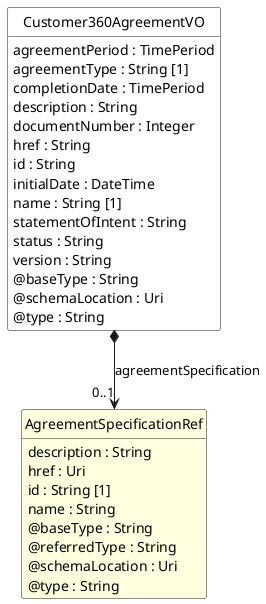 @startuml
hide circle
hide methods
hide stereotype
show <<Enumeration>> stereotype
skinparam class {
   BackgroundColor<<Enumeration>> #E6F5F7
   BackgroundColor<<Ref>> #FFFFE0
   BackgroundColor<<Pivot>> #FFFFFFF
   BackgroundColor<<SimpleType>> #E2F0DA
   BackgroundColor #FCF2E3
}

class Customer360AgreementVO <<Pivot>> {
    agreementPeriod : TimePeriod
    agreementType : String [1]
    completionDate : TimePeriod
    description : String
    documentNumber : Integer
    href : String
    id : String
    initialDate : DateTime
    name : String [1]
    statementOfIntent : String
    status : String
    version : String
    @baseType : String
    @schemaLocation : Uri
    @type : String
}

class AgreementSpecificationRef  <<Ref>> {
    description : String
    href : Uri
    id : String [1]
    name : String
    @baseType : String
    @referredType : String
    @schemaLocation : Uri
    @type : String
}

Customer360AgreementVO *-->  "0..1" AgreementSpecificationRef : agreementSpecification

@enduml